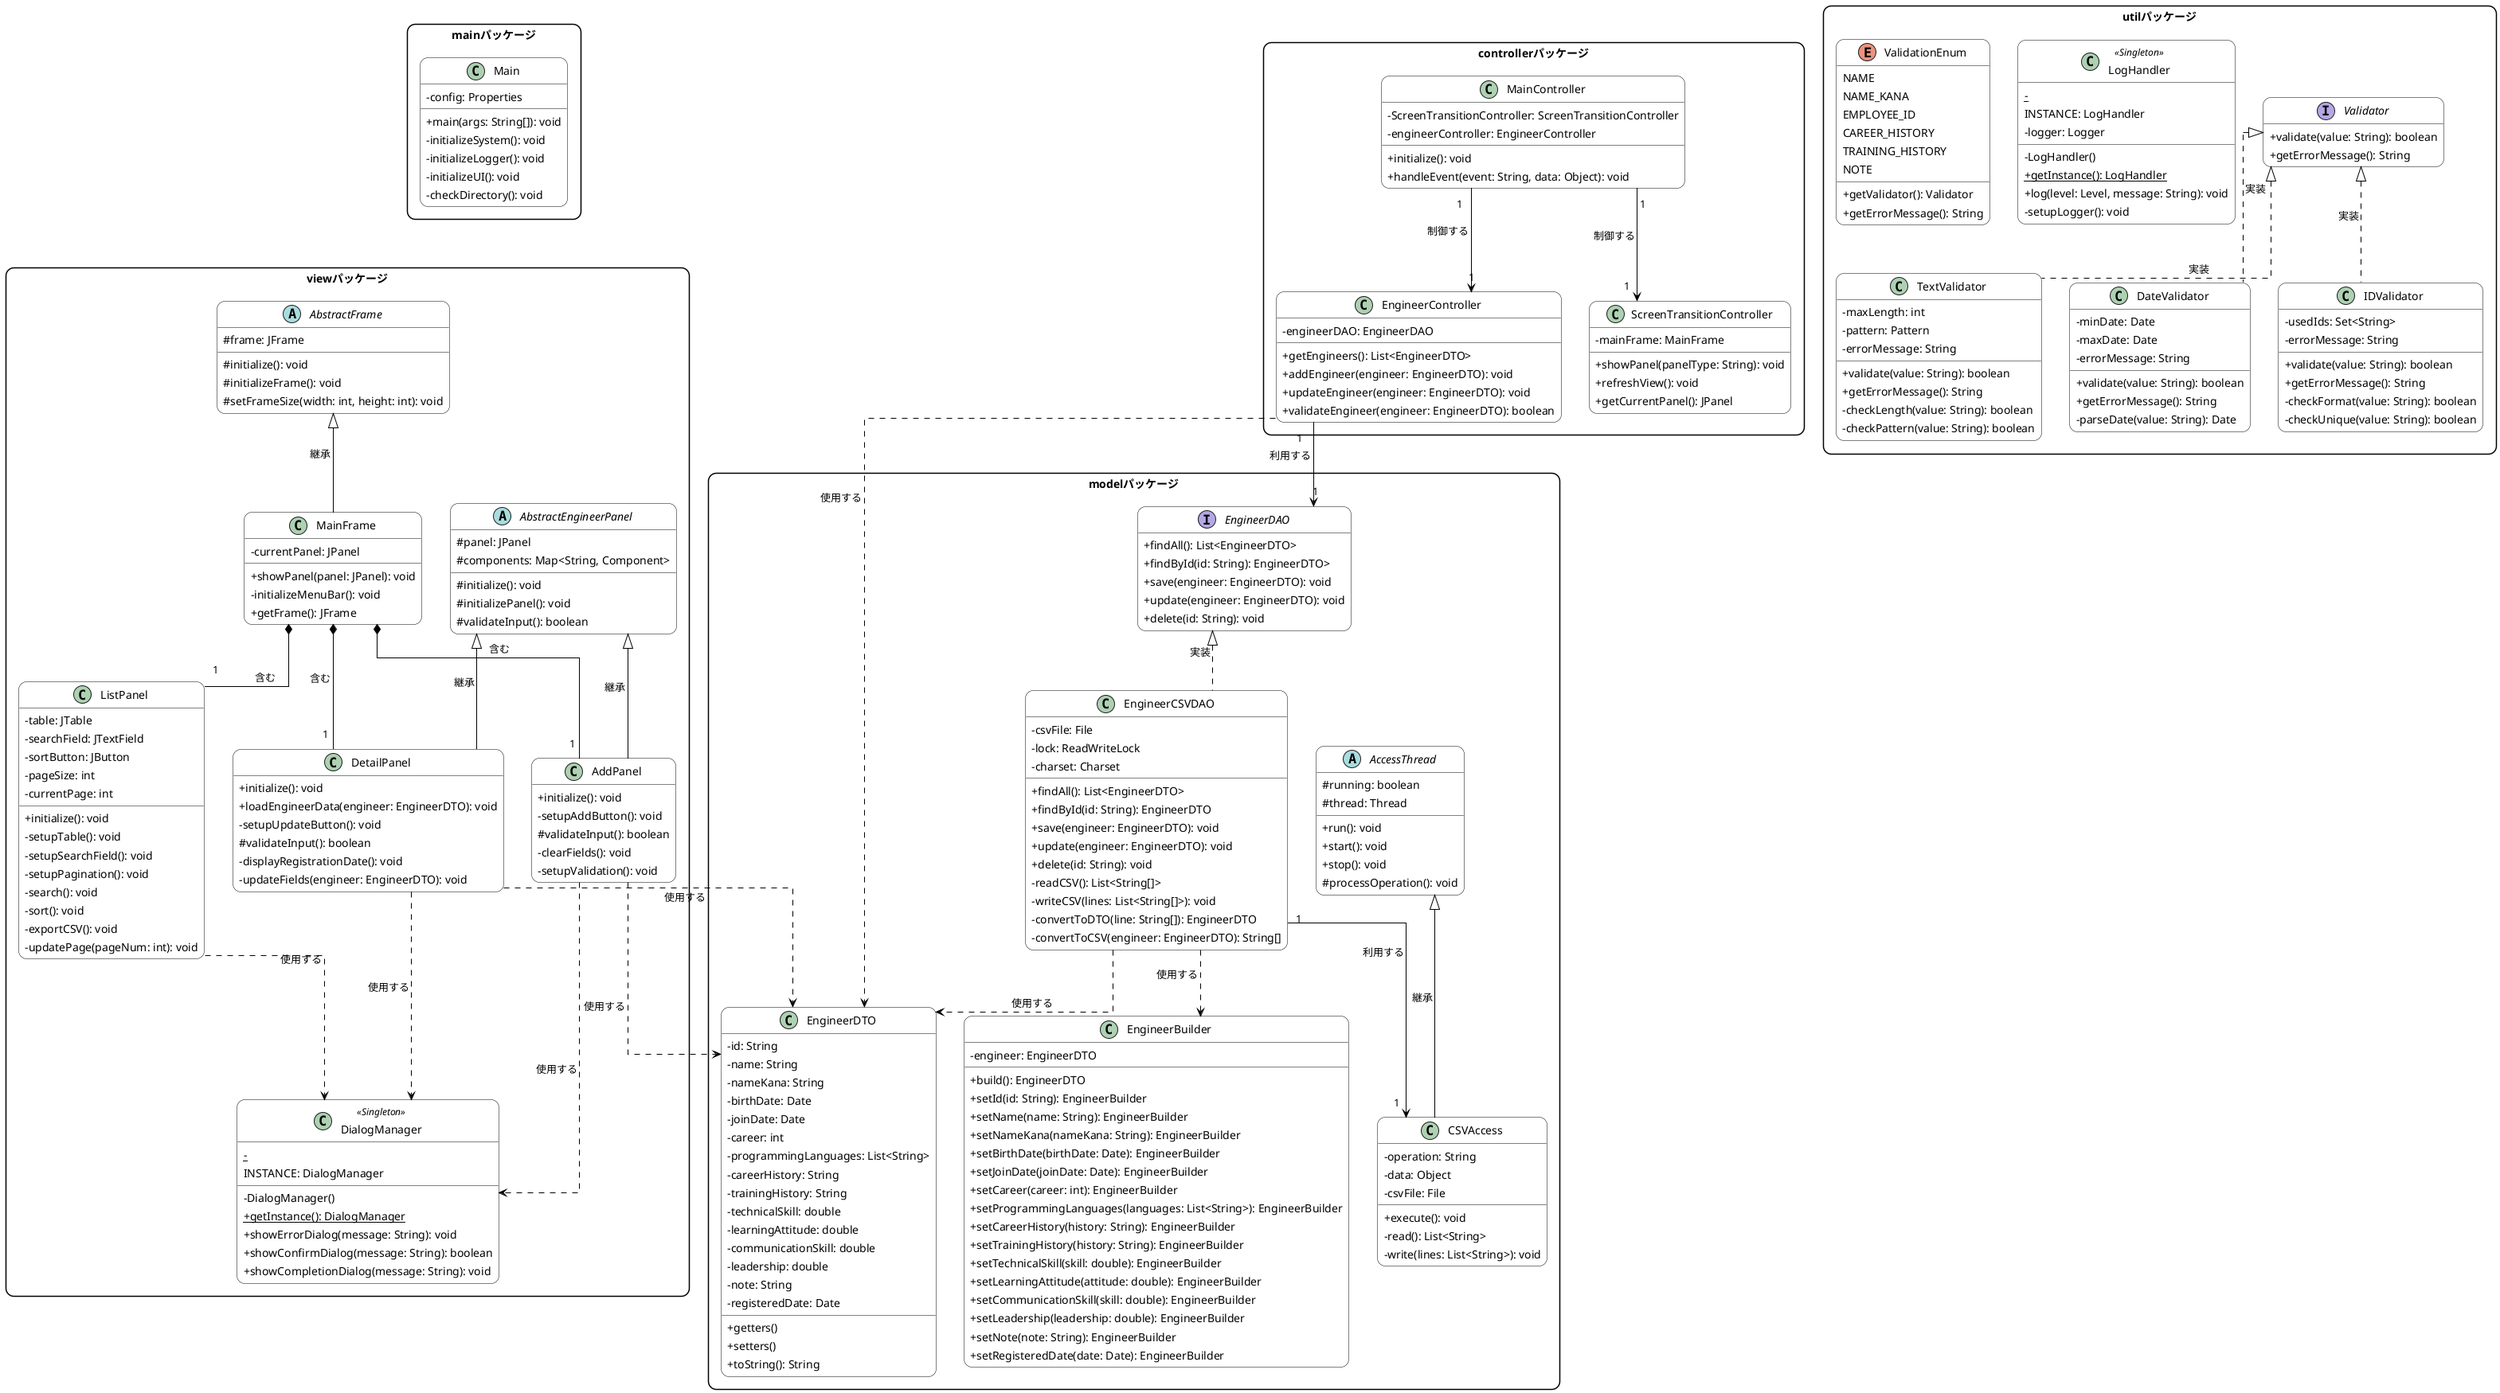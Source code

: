 @startuml class

' スタイル設定
skinparam classAttributeIconSize 0
skinparam packageStyle rectangle
skinparam linetype ortho
skinparam backgroundColor white
skinparam roundcorner 5
skinparam class {
    BackgroundColor white
    ArrowColor black
    BorderColor black
}

' パッケージの定義
package "mainパッケージ" as main {
    class Main {
        -config: Properties
        +main(args: String[]): void
        -initializeSystem(): void
        -initializeLogger(): void
        -initializeUI(): void
        -checkDirectory(): void
    }
}

package "viewパッケージ" as view {
    abstract class AbstractFrame {
        #frame: JFrame
        #initialize(): void
        #initializeFrame(): void
        #setFrameSize(width: int, height: int): void
    }

    abstract class AbstractEngineerPanel {
        #panel: JPanel
        #components: Map<String, Component>
        #initialize(): void
        #initializePanel(): void
        #validateInput(): boolean
    }

    class MainFrame {
        -currentPanel: JPanel
        +showPanel(panel: JPanel): void
        -initializeMenuBar(): void
        +getFrame(): JFrame
    }

    class ListPanel {
        -table: JTable
        -searchField: JTextField
        -sortButton: JButton
        -pageSize: int
        -currentPage: int
        +initialize(): void
        -setupTable(): void
        -setupSearchField(): void
        -setupPagination(): void
        -search(): void
        -sort(): void
        -exportCSV(): void
        -updatePage(pageNum: int): void
    }

    class DetailPanel {
        +initialize(): void
        +loadEngineerData(engineer: EngineerDTO): void
        -setupUpdateButton(): void
        #validateInput(): boolean
        -displayRegistrationDate(): void
        -updateFields(engineer: EngineerDTO): void
    }

    class AddPanel {
        +initialize(): void
        -setupAddButton(): void
        #validateInput(): boolean
        -clearFields(): void
        -setupValidation(): void
    }

    class DialogManager <<Singleton>> {
        -{static}
    INSTANCE: DialogManager
    -DialogManager()
    +{static}getInstance(): DialogManager
    +showErrorDialog(message: String): void
    +showConfirmDialog(message: String): boolean
    +showCompletionDialog(message: String): void
}
}

package "controllerパッケージ" as controller {
class MainController {
    -ScreenTransitionController: ScreenTransitionController
    -engineerController: EngineerController
    +initialize(): void
    +handleEvent(event: String, data: Object): void
}

class EngineerController {
    -engineerDAO: EngineerDAO
    +getEngineers(): List<EngineerDTO>
    +addEngineer(engineer: EngineerDTO): void
    +updateEngineer(engineer: EngineerDTO): void
    +validateEngineer(engineer: EngineerDTO): boolean
}

class ScreenTransitionController {
    -mainFrame: MainFrame
    +showPanel(panelType: String): void
    +refreshView(): void
    +getCurrentPanel(): JPanel
}
}

package "modelパッケージ" as model {
class EngineerDTO {
    -id: String
    -name: String
    -nameKana: String
    -birthDate: Date
    -joinDate: Date
    -career: int
    -programmingLanguages: List<String>
    -careerHistory: String
    -trainingHistory: String
    -technicalSkill: double
    -learningAttitude: double
    -communicationSkill: double
    -leadership: double
    -note: String
    -registeredDate: Date
    +getters()
    +setters()
    +toString(): String
}

class EngineerBuilder {
    -engineer: EngineerDTO
    +build(): EngineerDTO
    +setId(id: String): EngineerBuilder
    +setName(name: String): EngineerBuilder
    +setNameKana(nameKana: String): EngineerBuilder
    +setBirthDate(birthDate: Date): EngineerBuilder
    +setJoinDate(joinDate: Date): EngineerBuilder
    +setCareer(career: int): EngineerBuilder
    +setProgrammingLanguages(languages: List<String>): EngineerBuilder
    +setCareerHistory(history: String): EngineerBuilder
    +setTrainingHistory(history: String): EngineerBuilder
    +setTechnicalSkill(skill: double): EngineerBuilder
    +setLearningAttitude(attitude: double): EngineerBuilder
    +setCommunicationSkill(skill: double): EngineerBuilder
    +setLeadership(leadership: double): EngineerBuilder
    +setNote(note: String): EngineerBuilder
    +setRegisteredDate(date: Date): EngineerBuilder
}

interface EngineerDAO {
    +findAll(): List<EngineerDTO>
    +findById(id: String): EngineerDTO>
    +save(engineer: EngineerDTO): void
    +update(engineer: EngineerDTO): void
    +delete(id: String): void
}

class EngineerCSVDAO {
    -csvFile: File
    -lock: ReadWriteLock
    -charset: Charset
    +findAll(): List<EngineerDTO>
    +findById(id: String): EngineerDTO
    +save(engineer: EngineerDTO): void
    +update(engineer: EngineerDTO): void
    +delete(id: String): void
    -readCSV(): List<String[]>
    -writeCSV(lines: List<String[]>): void
    -convertToDTO(line: String[]): EngineerDTO
    -convertToCSV(engineer: EngineerDTO): String[]
}

abstract class AccessThread {
    #running: boolean
    #thread: Thread
    +run(): void
    +start(): void
    +stop(): void
    #processOperation(): void
}

class CSVAccess {
    -operation: String
    -data: Object
    -csvFile: File
    +execute(): void
    -read(): List<String>
    -write(lines: List<String>): void
}
}

package "utilパッケージ" as util {
interface Validator {
    +validate(value: String): boolean
    +getErrorMessage(): String
}

class LogHandler <<Singleton>> {
    -{static}
INSTANCE: LogHandler
-logger: Logger
-LogHandler()
+{static}getInstance(): LogHandler
+log(level: Level, message: String): void
-setupLogger(): void
}

class TextValidator {
-maxLength: int
-pattern: Pattern
-errorMessage: String
+validate(value: String): boolean
+getErrorMessage(): String
-checkLength(value: String): boolean
-checkPattern(value: String): boolean
}

class DateValidator {
-minDate: Date
-maxDate: Date
-errorMessage: String
+validate(value: String): boolean
+getErrorMessage(): String
-parseDate(value: String): Date
}

class IDValidator {
-usedIds: Set<String>
-errorMessage: String
+validate(value: String): boolean
+getErrorMessage(): String
-checkFormat(value: String): boolean
-checkUnique(value: String): boolean
}

enum ValidationEnum {
NAME
NAME_KANA
EMPLOYEE_ID
CAREER_HISTORY
TRAINING_HISTORY
NOTE
+getValidator(): Validator
+getErrorMessage(): String
}
}

' 継承関係の定義（実線＋三角形の矢印）
AbstractFrame <|-- MainFrame : "継承"
AbstractEngineerPanel <|-- DetailPanel : "継承"
AbstractEngineerPanel <|-- AddPanel : "継承"
AccessThread <|-- CSVAccess : "継承"

' インターフェース実装の定義（点線＋三角形の矢印）
Validator <|.. TextValidator : "実装"
Validator <|.. DateValidator : "実装"
Validator <|.. IDValidator : "実装"
EngineerDAO <|.. EngineerCSVDAO : "実装"

' コンポジション関係の定義（塗りつぶしダイヤモンド）
MainFrame *-- "1" ListPanel : "含む"
MainFrame *-- "1" DetailPanel : "含む"
MainFrame *-- "1" AddPanel : "含む"

' 関連関係の定義（実線の矢印）
MainController "1" --> "1" ScreenTransitionController : "制御する"
MainController "1" --> "1" EngineerController : "制御する"
EngineerController "1" --> "1" EngineerDAO : "利用する"
EngineerCSVDAO "1" --> "1" CSVAccess : "利用する"

' 依存関係の定義（点線の矢印）
ListPanel ..> DialogManager : "使用する"
DetailPanel ..> DialogManager : "使用する"
AddPanel ..> DialogManager : "使用する"
EngineerController ..> EngineerDTO : "使用する"
EngineerCSVDAO ..> EngineerDTO : "使用する"
DetailPanel ..> EngineerDTO : "使用する"
AddPanel ..> EngineerDTO : "使用する"
EngineerCSVDAO ..> EngineerBuilder : "使用する"

' レイアウト調整用の設定
hide empty members
skinparam padding 2
skinparam roundcorner 20

@enduml
